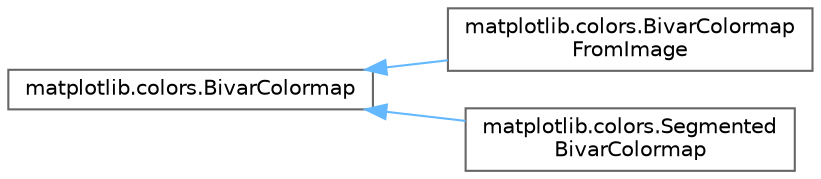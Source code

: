 digraph "Graphical Class Hierarchy"
{
 // LATEX_PDF_SIZE
  bgcolor="transparent";
  edge [fontname=Helvetica,fontsize=10,labelfontname=Helvetica,labelfontsize=10];
  node [fontname=Helvetica,fontsize=10,shape=box,height=0.2,width=0.4];
  rankdir="LR";
  Node0 [id="Node000000",label="matplotlib.colors.BivarColormap",height=0.2,width=0.4,color="grey40", fillcolor="white", style="filled",URL="$d5/dc1/classmatplotlib_1_1colors_1_1BivarColormap.html",tooltip=" "];
  Node0 -> Node1 [id="edge3705_Node000000_Node000001",dir="back",color="steelblue1",style="solid",tooltip=" "];
  Node1 [id="Node000001",label="matplotlib.colors.BivarColormap\lFromImage",height=0.2,width=0.4,color="grey40", fillcolor="white", style="filled",URL="$d0/df6/classmatplotlib_1_1colors_1_1BivarColormapFromImage.html",tooltip=" "];
  Node0 -> Node2 [id="edge3706_Node000000_Node000002",dir="back",color="steelblue1",style="solid",tooltip=" "];
  Node2 [id="Node000002",label="matplotlib.colors.Segmented\lBivarColormap",height=0.2,width=0.4,color="grey40", fillcolor="white", style="filled",URL="$de/d1b/classmatplotlib_1_1colors_1_1SegmentedBivarColormap.html",tooltip=" "];
}

